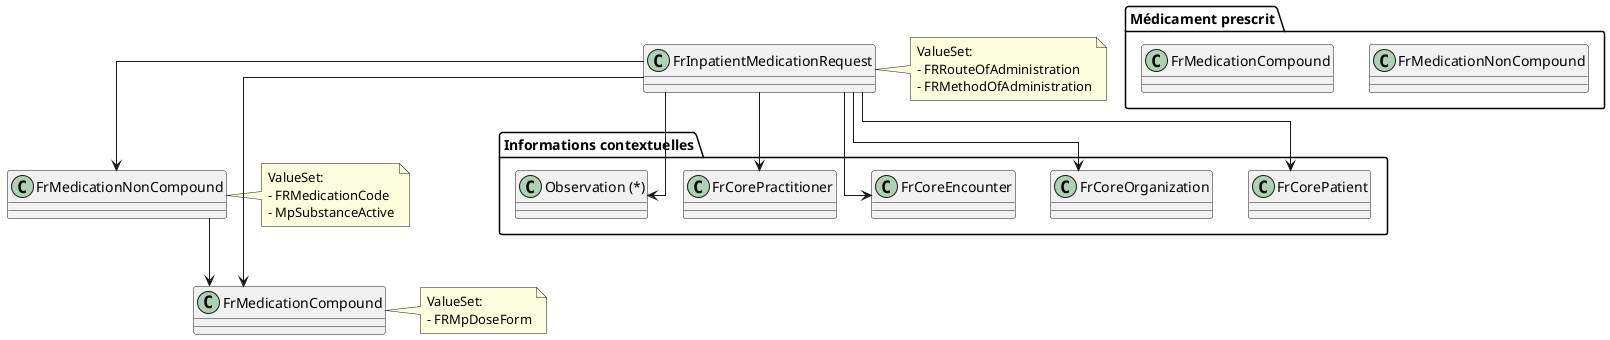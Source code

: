 @startuml

skinparam linetype ortho
skinparam rectangle {
  BackgroundColor White
  BorderColor Black
}

' Contexte
package "Informations contextuelles" {
  class FrCorePatient [[https://hl7.fr/ig/fhir/core/StructureDefinition/fr-core-patient]]
  class FrCoreOrganization [[https://hl7.fr/ig/fhir/core/StructureDefinition/fr-core-organization]]
  class FrCoreEncounter [[https://hl7.fr/ig/fhir/core/StructureDefinition/fr-core-encounter]]
  class FrCorePractitioner [[https://hl7.fr/ig/fhir/core/StructureDefinition/fr-core-practitioner]]
  class "Observation (*)" as Observation
}

package "Médicament prescrit" {
  class FrMedicationNonCompound [[./StructureDefinition-fr-medication-non-compound.html]]
  class FrMedicationCompound [[./StructureDefinition-fr-medication-compound.html]]
}

class "FrInpatientMedicationRequest" [[./StructureDefinition-fr-inpatient-medicationrequest.html]]


class "FrMedicationNonCompound"
class "FrMedicationCompound"

' Notes pour les ValueSets
note right of FrInpatientMedicationRequest
  ValueSet:
  - FRRouteOfAdministration
  - FRMethodOfAdministration
end note

note right of FrMedicationNonCompound
  ValueSet:
  - FRMedicationCode
  - MpSubstanceActive
end note

note right of FrMedicationCompound
  ValueSet:
  - FRMpDoseForm
end note

' Relations principales
FrInpatientMedicationRequest --> FrCorePatient
FrInpatientMedicationRequest --> FrCoreOrganization
FrInpatientMedicationRequest --> FrCoreEncounter
FrInpatientMedicationRequest --> FrCorePractitioner
FrInpatientMedicationRequest --> Observation

FrInpatientMedicationRequest --> FrMedicationNonCompound
FrInpatientMedicationRequest --> FrMedicationCompound

FrMedicationNonCompound --> FrMedicationCompound

@enduml